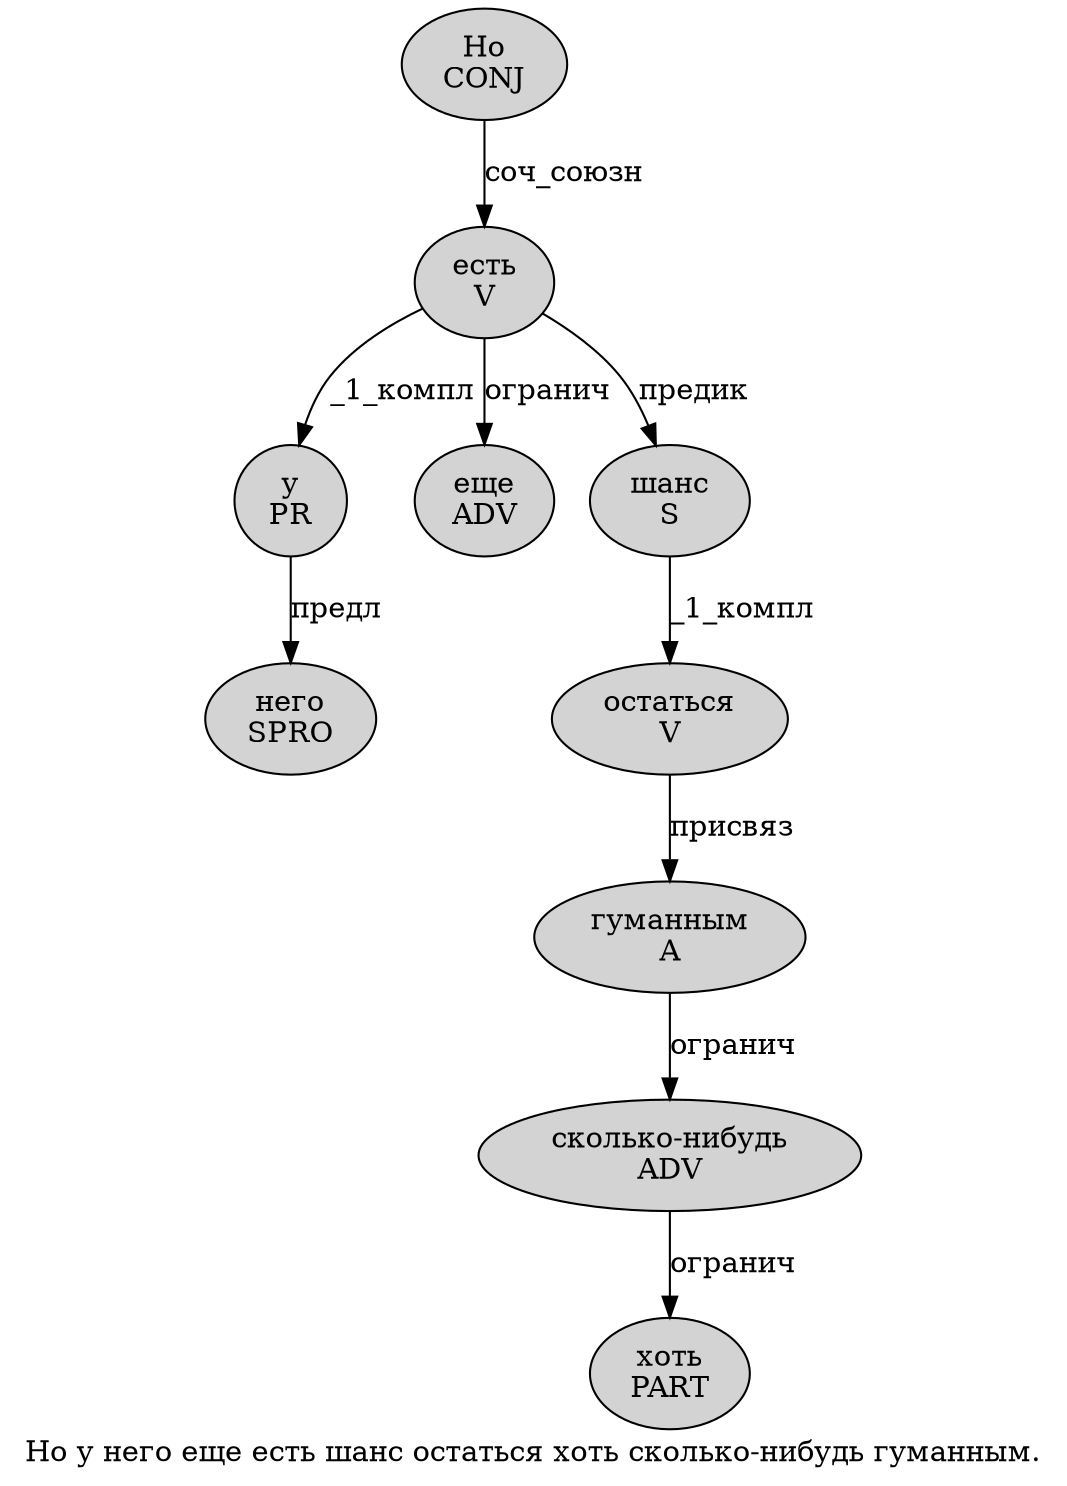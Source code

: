 digraph SENTENCE_37 {
	graph [label="Но у него еще есть шанс остаться хоть сколько-нибудь гуманным."]
	node [style=filled]
		0 [label="Но
CONJ" color="" fillcolor=lightgray penwidth=1 shape=ellipse]
		1 [label="у
PR" color="" fillcolor=lightgray penwidth=1 shape=ellipse]
		2 [label="него
SPRO" color="" fillcolor=lightgray penwidth=1 shape=ellipse]
		3 [label="еще
ADV" color="" fillcolor=lightgray penwidth=1 shape=ellipse]
		4 [label="есть
V" color="" fillcolor=lightgray penwidth=1 shape=ellipse]
		5 [label="шанс
S" color="" fillcolor=lightgray penwidth=1 shape=ellipse]
		6 [label="остаться
V" color="" fillcolor=lightgray penwidth=1 shape=ellipse]
		7 [label="хоть
PART" color="" fillcolor=lightgray penwidth=1 shape=ellipse]
		8 [label="сколько-нибудь
ADV" color="" fillcolor=lightgray penwidth=1 shape=ellipse]
		9 [label="гуманным
A" color="" fillcolor=lightgray penwidth=1 shape=ellipse]
			8 -> 7 [label="огранич"]
			6 -> 9 [label="присвяз"]
			4 -> 1 [label="_1_компл"]
			4 -> 3 [label="огранич"]
			4 -> 5 [label="предик"]
			5 -> 6 [label="_1_компл"]
			1 -> 2 [label="предл"]
			9 -> 8 [label="огранич"]
			0 -> 4 [label="соч_союзн"]
}